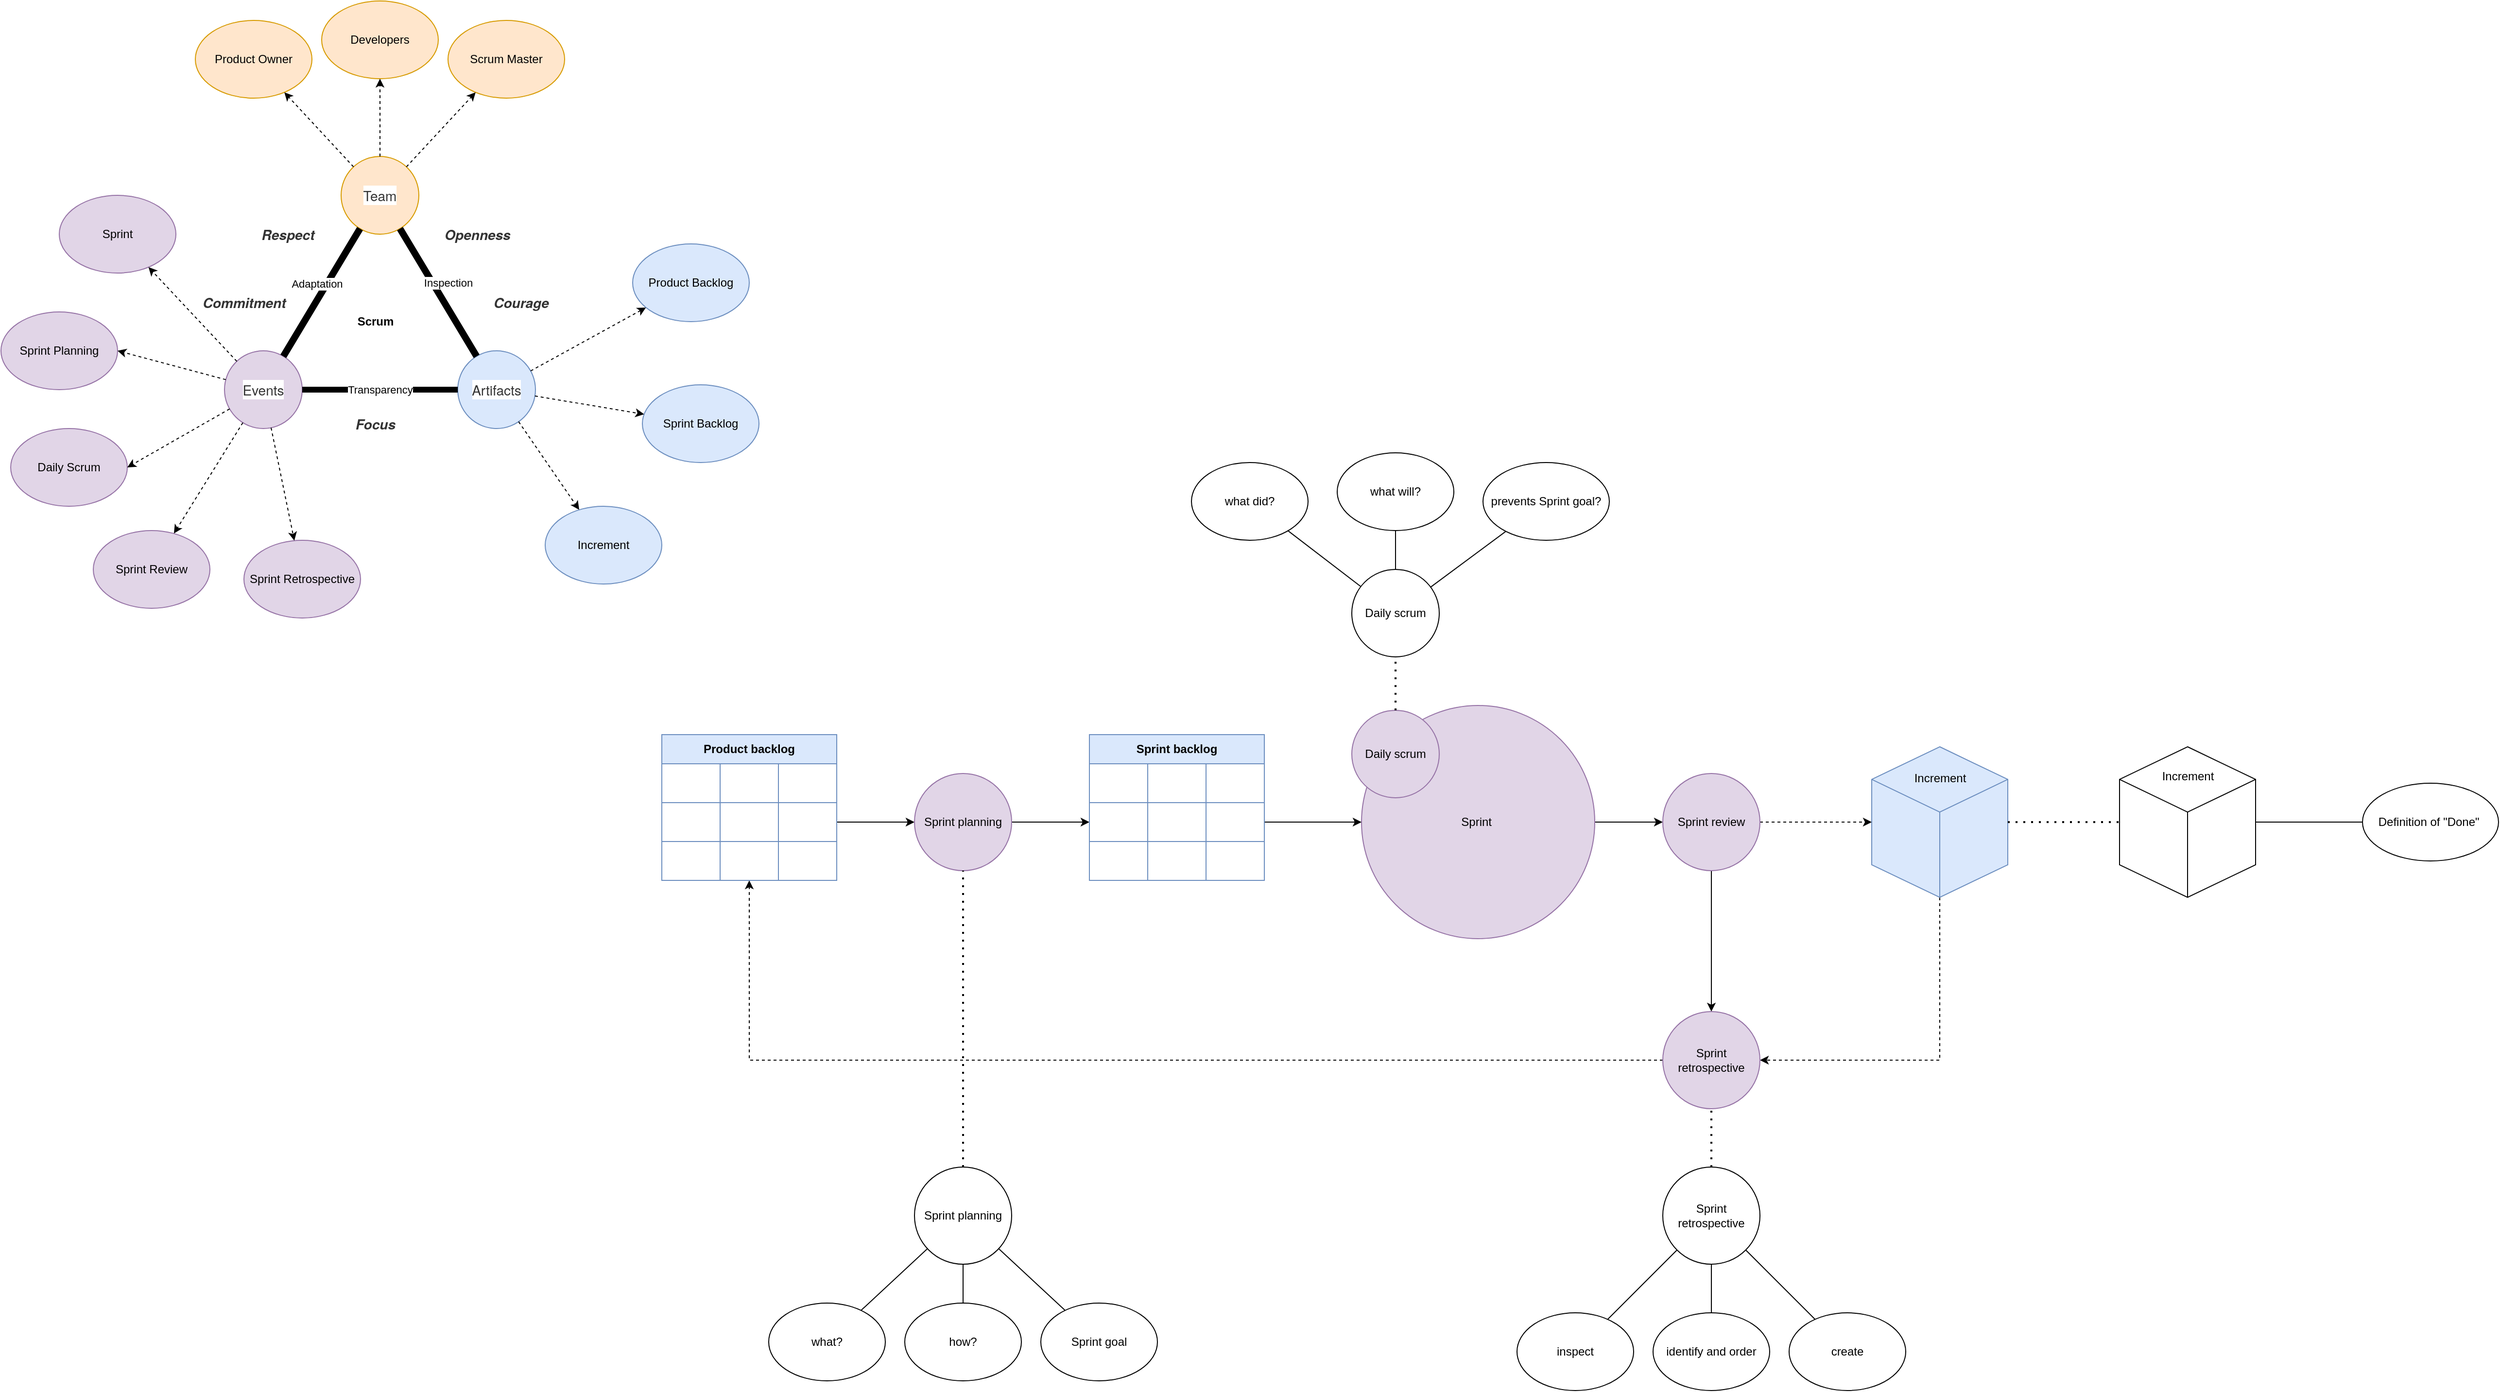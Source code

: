 <mxfile version="15.7.0" type="github">
  <diagram id="vTIlGKn34Agy7_nbuYvW" name="Page-1">
    <mxGraphModel dx="1888" dy="1679" grid="1" gridSize="10" guides="1" tooltips="1" connect="1" arrows="1" fold="1" page="1" pageScale="1" pageWidth="850" pageHeight="1100" math="0" shadow="0">
      <root>
        <mxCell id="0" />
        <mxCell id="1" parent="0" />
        <mxCell id="4XVsGeKiMnGcDN7NZz1f-46" style="edgeStyle=orthogonalEdgeStyle;rounded=0;orthogonalLoop=1;jettySize=auto;html=1;" parent="1" source="4XVsGeKiMnGcDN7NZz1f-1" target="pWea8SycgsO2kqLgSIZi-3" edge="1">
          <mxGeometry relative="1" as="geometry">
            <mxPoint x="920" y="325" as="targetPoint" />
          </mxGeometry>
        </mxCell>
        <mxCell id="4XVsGeKiMnGcDN7NZz1f-50" style="edgeStyle=orthogonalEdgeStyle;rounded=0;orthogonalLoop=1;jettySize=auto;html=1;" parent="1" source="pWea8SycgsO2kqLgSIZi-3" target="pWea8SycgsO2kqLgSIZi-4" edge="1">
          <mxGeometry relative="1" as="geometry">
            <mxPoint x="715" y="540" as="targetPoint" />
            <Array as="points">
              <mxPoint x="970" y="420" />
              <mxPoint x="970" y="420" />
            </Array>
          </mxGeometry>
        </mxCell>
        <mxCell id="4XVsGeKiMnGcDN7NZz1f-1" value="Sprint&amp;nbsp;" style="ellipse;whiteSpace=wrap;html=1;aspect=fixed;fillColor=#e1d5e7;strokeColor=#9673a6;" parent="1" vertex="1">
          <mxGeometry x="610" y="205" width="240" height="240" as="geometry" />
        </mxCell>
        <mxCell id="4XVsGeKiMnGcDN7NZz1f-32" style="edgeStyle=orthogonalEdgeStyle;rounded=0;orthogonalLoop=1;jettySize=auto;html=1;" parent="1" source="pWea8SycgsO2kqLgSIZi-2" target="4XVsGeKiMnGcDN7NZz1f-24" edge="1">
          <mxGeometry relative="1" as="geometry">
            <mxPoint x="260" y="325" as="sourcePoint" />
          </mxGeometry>
        </mxCell>
        <mxCell id="4XVsGeKiMnGcDN7NZz1f-17" style="edgeStyle=orthogonalEdgeStyle;rounded=0;orthogonalLoop=1;jettySize=auto;html=1;" parent="1" source="4XVsGeKiMnGcDN7NZz1f-8" target="pWea8SycgsO2kqLgSIZi-2" edge="1">
          <mxGeometry relative="1" as="geometry">
            <mxPoint x="140" y="325" as="targetPoint" />
          </mxGeometry>
        </mxCell>
        <mxCell id="4XVsGeKiMnGcDN7NZz1f-33" style="edgeStyle=orthogonalEdgeStyle;rounded=0;orthogonalLoop=1;jettySize=auto;html=1;" parent="1" source="4XVsGeKiMnGcDN7NZz1f-24" target="4XVsGeKiMnGcDN7NZz1f-1" edge="1">
          <mxGeometry relative="1" as="geometry" />
        </mxCell>
        <mxCell id="4XVsGeKiMnGcDN7NZz1f-36" value="&lt;span style=&quot;color: rgb(51 , 51 , 51) ; font-family: &amp;#34;helvetica neue&amp;#34; , &amp;#34;helvetica&amp;#34; , &amp;#34;arial&amp;#34; , sans-serif ; font-size: 14px ; background-color: rgb(255 , 255 , 255)&quot;&gt;Team&lt;/span&gt;" style="ellipse;whiteSpace=wrap;html=1;aspect=fixed;fillColor=#ffe6cc;strokeColor=#d79b00;" parent="1" vertex="1">
          <mxGeometry x="-440" y="-360" width="80" height="80" as="geometry" />
        </mxCell>
        <mxCell id="4XVsGeKiMnGcDN7NZz1f-37" value="&lt;span style=&quot;color: rgb(51 , 51 , 51) ; font-family: &amp;#34;helvetica neue&amp;#34; , &amp;#34;helvetica&amp;#34; , &amp;#34;arial&amp;#34; , sans-serif ; font-size: 14px ; background-color: rgb(255 , 255 , 255)&quot;&gt;Events&lt;/span&gt;" style="ellipse;whiteSpace=wrap;html=1;aspect=fixed;fillColor=#e1d5e7;strokeColor=#9673a6;" parent="1" vertex="1">
          <mxGeometry x="-560" y="-160" width="80" height="80" as="geometry" />
        </mxCell>
        <mxCell id="4XVsGeKiMnGcDN7NZz1f-38" value="&lt;span style=&quot;color: rgb(51 , 51 , 51) ; font-family: &amp;#34;helvetica neue&amp;#34; , &amp;#34;helvetica&amp;#34; , &amp;#34;arial&amp;#34; , sans-serif ; font-size: 14px ; background-color: rgb(255 , 255 , 255)&quot;&gt;Artifacts&lt;/span&gt;" style="ellipse;whiteSpace=wrap;html=1;aspect=fixed;fillColor=#dae8fc;strokeColor=#6c8ebf;" parent="1" vertex="1">
          <mxGeometry x="-320" y="-160" width="80" height="80" as="geometry" />
        </mxCell>
        <mxCell id="4XVsGeKiMnGcDN7NZz1f-39" value="Inspection" style="endArrow=none;html=1;strokeWidth=7;" parent="1" source="4XVsGeKiMnGcDN7NZz1f-38" target="4XVsGeKiMnGcDN7NZz1f-36" edge="1">
          <mxGeometry x="0.045" y="-14" width="50" height="50" relative="1" as="geometry">
            <mxPoint x="-10" y="-60" as="sourcePoint" />
            <mxPoint x="40" y="-110" as="targetPoint" />
            <mxPoint as="offset" />
          </mxGeometry>
        </mxCell>
        <mxCell id="4XVsGeKiMnGcDN7NZz1f-40" value="" style="endArrow=none;html=1;strokeWidth=7;" parent="1" source="4XVsGeKiMnGcDN7NZz1f-37" target="4XVsGeKiMnGcDN7NZz1f-36" edge="1">
          <mxGeometry width="50" height="50" relative="1" as="geometry">
            <mxPoint x="-90" as="sourcePoint" />
            <mxPoint x="-446.95" y="-220.442" as="targetPoint" />
          </mxGeometry>
        </mxCell>
        <mxCell id="qiKfdvFr4R7piAgloskP-28" value="Adaptation" style="edgeLabel;html=1;align=center;verticalAlign=middle;resizable=0;points=[];" parent="4XVsGeKiMnGcDN7NZz1f-40" vertex="1" connectable="0">
          <mxGeometry x="0.163" y="1" relative="1" as="geometry">
            <mxPoint x="-10.72" y="1.48" as="offset" />
          </mxGeometry>
        </mxCell>
        <mxCell id="4XVsGeKiMnGcDN7NZz1f-41" value="Transparency" style="endArrow=none;html=1;strokeWidth=6;" parent="1" source="4XVsGeKiMnGcDN7NZz1f-38" target="4XVsGeKiMnGcDN7NZz1f-37" edge="1">
          <mxGeometry width="50" height="50" relative="1" as="geometry">
            <mxPoint x="-10" y="-60" as="sourcePoint" />
            <mxPoint x="40" y="-110" as="targetPoint" />
          </mxGeometry>
        </mxCell>
        <mxCell id="4XVsGeKiMnGcDN7NZz1f-43" value="Scrum" style="text;html=1;align=center;verticalAlign=middle;resizable=0;points=[];autosize=1;fontStyle=1" parent="1" vertex="1">
          <mxGeometry x="-430" y="-200" width="50" height="20" as="geometry" />
        </mxCell>
        <mxCell id="4XVsGeKiMnGcDN7NZz1f-49" style="edgeStyle=orthogonalEdgeStyle;rounded=0;orthogonalLoop=1;jettySize=auto;html=1;dashed=1;" parent="1" source="4XVsGeKiMnGcDN7NZz1f-44" target="pWea8SycgsO2kqLgSIZi-4" edge="1">
          <mxGeometry relative="1" as="geometry">
            <Array as="points">
              <mxPoint x="1205" y="570" />
            </Array>
            <mxPoint x="775" y="570" as="targetPoint" />
          </mxGeometry>
        </mxCell>
        <mxCell id="4XVsGeKiMnGcDN7NZz1f-44" value="" style="html=1;whiteSpace=wrap;shape=isoCube2;backgroundOutline=1;isoAngle=15;fillColor=#dae8fc;strokeColor=#6c8ebf;" parent="1" vertex="1">
          <mxGeometry x="1135" y="247.5" width="140" height="155" as="geometry" />
        </mxCell>
        <mxCell id="4XVsGeKiMnGcDN7NZz1f-47" style="edgeStyle=orthogonalEdgeStyle;rounded=0;orthogonalLoop=1;jettySize=auto;html=1;dashed=1;" parent="1" source="pWea8SycgsO2kqLgSIZi-3" target="4XVsGeKiMnGcDN7NZz1f-44" edge="1">
          <mxGeometry relative="1" as="geometry">
            <mxPoint x="1040" y="325" as="sourcePoint" />
          </mxGeometry>
        </mxCell>
        <mxCell id="4XVsGeKiMnGcDN7NZz1f-51" style="edgeStyle=orthogonalEdgeStyle;rounded=0;orthogonalLoop=1;jettySize=auto;html=1;dashed=1;" parent="1" source="pWea8SycgsO2kqLgSIZi-4" target="4XVsGeKiMnGcDN7NZz1f-3" edge="1">
          <mxGeometry relative="1" as="geometry">
            <mxPoint x="655" y="570" as="sourcePoint" />
          </mxGeometry>
        </mxCell>
        <mxCell id="4XVsGeKiMnGcDN7NZz1f-19" value="Sprint backlog" style="shape=table;html=1;whiteSpace=wrap;startSize=30;container=1;collapsible=0;childLayout=tableLayout;fontStyle=1;align=center;fillColor=#dae8fc;strokeColor=#6c8ebf;" parent="1" vertex="1">
          <mxGeometry x="330" y="235" width="180" height="150" as="geometry" />
        </mxCell>
        <mxCell id="4XVsGeKiMnGcDN7NZz1f-20" value="" style="shape=partialRectangle;html=1;whiteSpace=wrap;collapsible=0;dropTarget=0;pointerEvents=0;fillColor=none;top=0;left=0;bottom=0;right=0;points=[[0,0.5],[1,0.5]];portConstraint=eastwest;" parent="4XVsGeKiMnGcDN7NZz1f-19" vertex="1">
          <mxGeometry y="30" width="180" height="40" as="geometry" />
        </mxCell>
        <mxCell id="4XVsGeKiMnGcDN7NZz1f-21" value="" style="shape=partialRectangle;html=1;whiteSpace=wrap;connectable=0;fillColor=none;top=0;left=0;bottom=0;right=0;overflow=hidden;" parent="4XVsGeKiMnGcDN7NZz1f-20" vertex="1">
          <mxGeometry width="60" height="40" as="geometry" />
        </mxCell>
        <mxCell id="4XVsGeKiMnGcDN7NZz1f-22" value="" style="shape=partialRectangle;html=1;whiteSpace=wrap;connectable=0;fillColor=none;top=0;left=0;bottom=0;right=0;overflow=hidden;" parent="4XVsGeKiMnGcDN7NZz1f-20" vertex="1">
          <mxGeometry x="60" width="60" height="40" as="geometry" />
        </mxCell>
        <mxCell id="4XVsGeKiMnGcDN7NZz1f-23" value="" style="shape=partialRectangle;html=1;whiteSpace=wrap;connectable=0;fillColor=none;top=0;left=0;bottom=0;right=0;overflow=hidden;" parent="4XVsGeKiMnGcDN7NZz1f-20" vertex="1">
          <mxGeometry x="120" width="60" height="40" as="geometry" />
        </mxCell>
        <mxCell id="4XVsGeKiMnGcDN7NZz1f-24" value="" style="shape=partialRectangle;html=1;whiteSpace=wrap;collapsible=0;dropTarget=0;pointerEvents=0;fillColor=none;top=0;left=0;bottom=0;right=0;points=[[0,0.5],[1,0.5]];portConstraint=eastwest;" parent="4XVsGeKiMnGcDN7NZz1f-19" vertex="1">
          <mxGeometry y="70" width="180" height="40" as="geometry" />
        </mxCell>
        <mxCell id="4XVsGeKiMnGcDN7NZz1f-25" value="" style="shape=partialRectangle;html=1;whiteSpace=wrap;connectable=0;fillColor=none;top=0;left=0;bottom=0;right=0;overflow=hidden;" parent="4XVsGeKiMnGcDN7NZz1f-24" vertex="1">
          <mxGeometry width="60" height="40" as="geometry" />
        </mxCell>
        <mxCell id="4XVsGeKiMnGcDN7NZz1f-26" value="" style="shape=partialRectangle;html=1;whiteSpace=wrap;connectable=0;fillColor=none;top=0;left=0;bottom=0;right=0;overflow=hidden;" parent="4XVsGeKiMnGcDN7NZz1f-24" vertex="1">
          <mxGeometry x="60" width="60" height="40" as="geometry" />
        </mxCell>
        <mxCell id="4XVsGeKiMnGcDN7NZz1f-27" value="" style="shape=partialRectangle;html=1;whiteSpace=wrap;connectable=0;fillColor=none;top=0;left=0;bottom=0;right=0;overflow=hidden;" parent="4XVsGeKiMnGcDN7NZz1f-24" vertex="1">
          <mxGeometry x="120" width="60" height="40" as="geometry" />
        </mxCell>
        <mxCell id="4XVsGeKiMnGcDN7NZz1f-28" value="" style="shape=partialRectangle;html=1;whiteSpace=wrap;collapsible=0;dropTarget=0;pointerEvents=0;fillColor=none;top=0;left=0;bottom=0;right=0;points=[[0,0.5],[1,0.5]];portConstraint=eastwest;" parent="4XVsGeKiMnGcDN7NZz1f-19" vertex="1">
          <mxGeometry y="110" width="180" height="40" as="geometry" />
        </mxCell>
        <mxCell id="4XVsGeKiMnGcDN7NZz1f-29" value="" style="shape=partialRectangle;html=1;whiteSpace=wrap;connectable=0;fillColor=none;top=0;left=0;bottom=0;right=0;overflow=hidden;" parent="4XVsGeKiMnGcDN7NZz1f-28" vertex="1">
          <mxGeometry width="60" height="40" as="geometry" />
        </mxCell>
        <mxCell id="4XVsGeKiMnGcDN7NZz1f-30" value="" style="shape=partialRectangle;html=1;whiteSpace=wrap;connectable=0;fillColor=none;top=0;left=0;bottom=0;right=0;overflow=hidden;" parent="4XVsGeKiMnGcDN7NZz1f-28" vertex="1">
          <mxGeometry x="60" width="60" height="40" as="geometry" />
        </mxCell>
        <mxCell id="4XVsGeKiMnGcDN7NZz1f-31" value="" style="shape=partialRectangle;html=1;whiteSpace=wrap;connectable=0;fillColor=none;top=0;left=0;bottom=0;right=0;overflow=hidden;" parent="4XVsGeKiMnGcDN7NZz1f-28" vertex="1">
          <mxGeometry x="120" width="60" height="40" as="geometry" />
        </mxCell>
        <mxCell id="4XVsGeKiMnGcDN7NZz1f-3" value="Product backlog" style="shape=table;html=1;whiteSpace=wrap;startSize=30;container=1;collapsible=0;childLayout=tableLayout;fontStyle=1;align=center;fillColor=#dae8fc;strokeColor=#6c8ebf;" parent="1" vertex="1">
          <mxGeometry x="-110" y="235" width="180" height="150" as="geometry" />
        </mxCell>
        <mxCell id="4XVsGeKiMnGcDN7NZz1f-4" value="" style="shape=partialRectangle;html=1;whiteSpace=wrap;collapsible=0;dropTarget=0;pointerEvents=0;fillColor=none;top=0;left=0;bottom=0;right=0;points=[[0,0.5],[1,0.5]];portConstraint=eastwest;" parent="4XVsGeKiMnGcDN7NZz1f-3" vertex="1">
          <mxGeometry y="30" width="180" height="40" as="geometry" />
        </mxCell>
        <mxCell id="4XVsGeKiMnGcDN7NZz1f-5" value="" style="shape=partialRectangle;html=1;whiteSpace=wrap;connectable=0;fillColor=none;top=0;left=0;bottom=0;right=0;overflow=hidden;" parent="4XVsGeKiMnGcDN7NZz1f-4" vertex="1">
          <mxGeometry width="60" height="40" as="geometry" />
        </mxCell>
        <mxCell id="4XVsGeKiMnGcDN7NZz1f-6" value="" style="shape=partialRectangle;html=1;whiteSpace=wrap;connectable=0;fillColor=none;top=0;left=0;bottom=0;right=0;overflow=hidden;" parent="4XVsGeKiMnGcDN7NZz1f-4" vertex="1">
          <mxGeometry x="60" width="60" height="40" as="geometry" />
        </mxCell>
        <mxCell id="4XVsGeKiMnGcDN7NZz1f-7" value="" style="shape=partialRectangle;html=1;whiteSpace=wrap;connectable=0;fillColor=none;top=0;left=0;bottom=0;right=0;overflow=hidden;" parent="4XVsGeKiMnGcDN7NZz1f-4" vertex="1">
          <mxGeometry x="120" width="60" height="40" as="geometry" />
        </mxCell>
        <mxCell id="4XVsGeKiMnGcDN7NZz1f-8" value="" style="shape=partialRectangle;html=1;whiteSpace=wrap;collapsible=0;dropTarget=0;pointerEvents=0;fillColor=none;top=0;left=0;bottom=0;right=0;points=[[0,0.5],[1,0.5]];portConstraint=eastwest;" parent="4XVsGeKiMnGcDN7NZz1f-3" vertex="1">
          <mxGeometry y="70" width="180" height="40" as="geometry" />
        </mxCell>
        <mxCell id="4XVsGeKiMnGcDN7NZz1f-9" value="" style="shape=partialRectangle;html=1;whiteSpace=wrap;connectable=0;fillColor=none;top=0;left=0;bottom=0;right=0;overflow=hidden;" parent="4XVsGeKiMnGcDN7NZz1f-8" vertex="1">
          <mxGeometry width="60" height="40" as="geometry" />
        </mxCell>
        <mxCell id="4XVsGeKiMnGcDN7NZz1f-10" value="" style="shape=partialRectangle;html=1;whiteSpace=wrap;connectable=0;fillColor=none;top=0;left=0;bottom=0;right=0;overflow=hidden;" parent="4XVsGeKiMnGcDN7NZz1f-8" vertex="1">
          <mxGeometry x="60" width="60" height="40" as="geometry" />
        </mxCell>
        <mxCell id="4XVsGeKiMnGcDN7NZz1f-11" value="" style="shape=partialRectangle;html=1;whiteSpace=wrap;connectable=0;fillColor=none;top=0;left=0;bottom=0;right=0;overflow=hidden;" parent="4XVsGeKiMnGcDN7NZz1f-8" vertex="1">
          <mxGeometry x="120" width="60" height="40" as="geometry" />
        </mxCell>
        <mxCell id="4XVsGeKiMnGcDN7NZz1f-12" value="" style="shape=partialRectangle;html=1;whiteSpace=wrap;collapsible=0;dropTarget=0;pointerEvents=0;fillColor=none;top=0;left=0;bottom=0;right=0;points=[[0,0.5],[1,0.5]];portConstraint=eastwest;" parent="4XVsGeKiMnGcDN7NZz1f-3" vertex="1">
          <mxGeometry y="110" width="180" height="40" as="geometry" />
        </mxCell>
        <mxCell id="4XVsGeKiMnGcDN7NZz1f-13" value="" style="shape=partialRectangle;html=1;whiteSpace=wrap;connectable=0;fillColor=none;top=0;left=0;bottom=0;right=0;overflow=hidden;" parent="4XVsGeKiMnGcDN7NZz1f-12" vertex="1">
          <mxGeometry width="60" height="40" as="geometry" />
        </mxCell>
        <mxCell id="4XVsGeKiMnGcDN7NZz1f-14" value="" style="shape=partialRectangle;html=1;whiteSpace=wrap;connectable=0;fillColor=none;top=0;left=0;bottom=0;right=0;overflow=hidden;" parent="4XVsGeKiMnGcDN7NZz1f-12" vertex="1">
          <mxGeometry x="60" width="60" height="40" as="geometry" />
        </mxCell>
        <mxCell id="4XVsGeKiMnGcDN7NZz1f-15" value="" style="shape=partialRectangle;html=1;whiteSpace=wrap;connectable=0;fillColor=none;top=0;left=0;bottom=0;right=0;overflow=hidden;" parent="4XVsGeKiMnGcDN7NZz1f-12" vertex="1">
          <mxGeometry x="120" width="60" height="40" as="geometry" />
        </mxCell>
        <mxCell id="4XVsGeKiMnGcDN7NZz1f-52" value="Increment" style="text;html=1;align=center;verticalAlign=middle;resizable=0;points=[];autosize=1;" parent="1" vertex="1">
          <mxGeometry x="1170" y="270" width="70" height="20" as="geometry" />
        </mxCell>
        <mxCell id="4XVsGeKiMnGcDN7NZz1f-55" value="what?" style="ellipse;whiteSpace=wrap;html=1;" parent="1" vertex="1">
          <mxGeometry y="820" width="120" height="80" as="geometry" />
        </mxCell>
        <mxCell id="4XVsGeKiMnGcDN7NZz1f-56" value="how?" style="ellipse;whiteSpace=wrap;html=1;" parent="1" vertex="1">
          <mxGeometry x="140" y="820" width="120" height="80" as="geometry" />
        </mxCell>
        <mxCell id="4XVsGeKiMnGcDN7NZz1f-57" value="Sprint goal" style="ellipse;whiteSpace=wrap;html=1;" parent="1" vertex="1">
          <mxGeometry x="280" y="820" width="120" height="80" as="geometry" />
        </mxCell>
        <mxCell id="4XVsGeKiMnGcDN7NZz1f-58" value="" style="endArrow=none;html=1;" parent="1" source="4XVsGeKiMnGcDN7NZz1f-55" target="pWea8SycgsO2kqLgSIZi-8" edge="1">
          <mxGeometry width="50" height="50" relative="1" as="geometry">
            <mxPoint x="70" y="790" as="sourcePoint" />
            <mxPoint x="165" y="770" as="targetPoint" />
          </mxGeometry>
        </mxCell>
        <mxCell id="4XVsGeKiMnGcDN7NZz1f-59" value="" style="endArrow=none;html=1;" parent="1" source="4XVsGeKiMnGcDN7NZz1f-56" target="pWea8SycgsO2kqLgSIZi-8" edge="1">
          <mxGeometry width="50" height="50" relative="1" as="geometry">
            <mxPoint x="350" y="760" as="sourcePoint" />
            <mxPoint x="200" y="770" as="targetPoint" />
          </mxGeometry>
        </mxCell>
        <mxCell id="4XVsGeKiMnGcDN7NZz1f-60" value="" style="endArrow=none;html=1;" parent="1" source="4XVsGeKiMnGcDN7NZz1f-57" target="pWea8SycgsO2kqLgSIZi-8" edge="1">
          <mxGeometry width="50" height="50" relative="1" as="geometry">
            <mxPoint x="370" y="780" as="sourcePoint" />
            <mxPoint x="235" y="770" as="targetPoint" />
          </mxGeometry>
        </mxCell>
        <mxCell id="4XVsGeKiMnGcDN7NZz1f-61" value="" style="html=1;whiteSpace=wrap;shape=isoCube2;backgroundOutline=1;isoAngle=15;" parent="1" vertex="1">
          <mxGeometry x="1390" y="247.5" width="140" height="155" as="geometry" />
        </mxCell>
        <mxCell id="4XVsGeKiMnGcDN7NZz1f-62" value="Increment" style="text;html=1;align=center;verticalAlign=middle;resizable=0;points=[];autosize=1;" parent="1" vertex="1">
          <mxGeometry x="1425" y="267.5" width="70" height="20" as="geometry" />
        </mxCell>
        <mxCell id="4XVsGeKiMnGcDN7NZz1f-63" value="Definition of &quot;Done&quot;&amp;nbsp;" style="ellipse;whiteSpace=wrap;html=1;" parent="1" vertex="1">
          <mxGeometry x="1640" y="285" width="140" height="80" as="geometry" />
        </mxCell>
        <mxCell id="4XVsGeKiMnGcDN7NZz1f-66" value="" style="endArrow=none;html=1;" parent="1" source="4XVsGeKiMnGcDN7NZz1f-63" target="4XVsGeKiMnGcDN7NZz1f-61" edge="1">
          <mxGeometry width="50" height="50" relative="1" as="geometry">
            <mxPoint x="1570" y="427.5" as="sourcePoint" />
            <mxPoint x="1620" y="377.5" as="targetPoint" />
          </mxGeometry>
        </mxCell>
        <mxCell id="4XVsGeKiMnGcDN7NZz1f-68" value="what did?" style="ellipse;whiteSpace=wrap;html=1;" parent="1" vertex="1">
          <mxGeometry x="435" y="-45" width="120" height="80" as="geometry" />
        </mxCell>
        <mxCell id="4XVsGeKiMnGcDN7NZz1f-69" value="what will?" style="ellipse;whiteSpace=wrap;html=1;" parent="1" vertex="1">
          <mxGeometry x="585" y="-55" width="120" height="80" as="geometry" />
        </mxCell>
        <mxCell id="4XVsGeKiMnGcDN7NZz1f-70" value="prevents Sprint goal?" style="ellipse;whiteSpace=wrap;html=1;" parent="1" vertex="1">
          <mxGeometry x="735" y="-45" width="130" height="80" as="geometry" />
        </mxCell>
        <mxCell id="4XVsGeKiMnGcDN7NZz1f-71" value="" style="endArrow=none;html=1;" parent="1" source="4XVsGeKiMnGcDN7NZz1f-68" target="pWea8SycgsO2kqLgSIZi-5" edge="1">
          <mxGeometry width="50" height="50" relative="1" as="geometry">
            <mxPoint x="415" y="155" as="sourcePoint" />
            <mxPoint x="600" y="65" as="targetPoint" />
          </mxGeometry>
        </mxCell>
        <mxCell id="4XVsGeKiMnGcDN7NZz1f-72" value="" style="endArrow=none;html=1;" parent="1" source="4XVsGeKiMnGcDN7NZz1f-69" target="pWea8SycgsO2kqLgSIZi-5" edge="1">
          <mxGeometry width="50" height="50" relative="1" as="geometry">
            <mxPoint x="785" y="105" as="sourcePoint" />
            <mxPoint x="645" y="65" as="targetPoint" />
          </mxGeometry>
        </mxCell>
        <mxCell id="4XVsGeKiMnGcDN7NZz1f-73" value="" style="endArrow=none;html=1;" parent="1" source="4XVsGeKiMnGcDN7NZz1f-70" target="pWea8SycgsO2kqLgSIZi-5" edge="1">
          <mxGeometry width="50" height="50" relative="1" as="geometry">
            <mxPoint x="755" y="105" as="sourcePoint" />
            <mxPoint x="691.5" y="65" as="targetPoint" />
          </mxGeometry>
        </mxCell>
        <mxCell id="4XVsGeKiMnGcDN7NZz1f-75" value="inspect" style="ellipse;whiteSpace=wrap;html=1;" parent="1" vertex="1">
          <mxGeometry x="770" y="830" width="120" height="80" as="geometry" />
        </mxCell>
        <mxCell id="4XVsGeKiMnGcDN7NZz1f-76" value="identify and order" style="ellipse;whiteSpace=wrap;html=1;" parent="1" vertex="1">
          <mxGeometry x="910" y="830" width="120" height="80" as="geometry" />
        </mxCell>
        <mxCell id="4XVsGeKiMnGcDN7NZz1f-77" value="create" style="ellipse;whiteSpace=wrap;html=1;" parent="1" vertex="1">
          <mxGeometry x="1050" y="830" width="120" height="80" as="geometry" />
        </mxCell>
        <mxCell id="4XVsGeKiMnGcDN7NZz1f-78" value="" style="endArrow=none;html=1;" parent="1" source="4XVsGeKiMnGcDN7NZz1f-75" target="pWea8SycgsO2kqLgSIZi-7" edge="1">
          <mxGeometry width="50" height="50" relative="1" as="geometry">
            <mxPoint x="830" y="780" as="sourcePoint" />
            <mxPoint x="937.692" y="770" as="targetPoint" />
          </mxGeometry>
        </mxCell>
        <mxCell id="4XVsGeKiMnGcDN7NZz1f-79" value="" style="endArrow=none;html=1;" parent="1" source="4XVsGeKiMnGcDN7NZz1f-76" target="pWea8SycgsO2kqLgSIZi-7" edge="1">
          <mxGeometry width="50" height="50" relative="1" as="geometry">
            <mxPoint x="1120" y="820" as="sourcePoint" />
            <mxPoint x="970" y="770" as="targetPoint" />
          </mxGeometry>
        </mxCell>
        <mxCell id="4XVsGeKiMnGcDN7NZz1f-80" value="" style="endArrow=none;html=1;" parent="1" source="4XVsGeKiMnGcDN7NZz1f-77" target="pWea8SycgsO2kqLgSIZi-7" edge="1">
          <mxGeometry width="50" height="50" relative="1" as="geometry">
            <mxPoint x="1110" y="780" as="sourcePoint" />
            <mxPoint x="1002.308" y="770" as="targetPoint" />
          </mxGeometry>
        </mxCell>
        <mxCell id="pWea8SycgsO2kqLgSIZi-1" value="&lt;span&gt;Daily scrum&lt;/span&gt;" style="ellipse;whiteSpace=wrap;html=1;aspect=fixed;fillColor=#e1d5e7;strokeColor=#9673a6;" parent="1" vertex="1">
          <mxGeometry x="600" y="210" width="90" height="90" as="geometry" />
        </mxCell>
        <mxCell id="pWea8SycgsO2kqLgSIZi-2" value="&lt;span&gt;Sprint planning&lt;/span&gt;" style="ellipse;whiteSpace=wrap;html=1;aspect=fixed;fillColor=#e1d5e7;strokeColor=#9673a6;" parent="1" vertex="1">
          <mxGeometry x="150" y="275" width="100" height="100" as="geometry" />
        </mxCell>
        <mxCell id="pWea8SycgsO2kqLgSIZi-3" value="Sprint review" style="ellipse;whiteSpace=wrap;html=1;aspect=fixed;fillColor=#e1d5e7;strokeColor=#9673a6;" parent="1" vertex="1">
          <mxGeometry x="920" y="275" width="100" height="100" as="geometry" />
        </mxCell>
        <mxCell id="pWea8SycgsO2kqLgSIZi-4" value="Sprint retrospective" style="ellipse;whiteSpace=wrap;html=1;aspect=fixed;fillColor=#e1d5e7;strokeColor=#9673a6;" parent="1" vertex="1">
          <mxGeometry x="920" y="520" width="100" height="100" as="geometry" />
        </mxCell>
        <mxCell id="pWea8SycgsO2kqLgSIZi-5" value="&lt;span&gt;Daily scrum&lt;/span&gt;" style="ellipse;whiteSpace=wrap;html=1;aspect=fixed;" parent="1" vertex="1">
          <mxGeometry x="600" y="65" width="90" height="90" as="geometry" />
        </mxCell>
        <mxCell id="pWea8SycgsO2kqLgSIZi-7" value="Sprint retrospective" style="ellipse;whiteSpace=wrap;html=1;aspect=fixed;" parent="1" vertex="1">
          <mxGeometry x="920" y="680" width="100" height="100" as="geometry" />
        </mxCell>
        <mxCell id="pWea8SycgsO2kqLgSIZi-8" value="&lt;span&gt;Sprint planning&lt;/span&gt;" style="ellipse;whiteSpace=wrap;html=1;aspect=fixed;" parent="1" vertex="1">
          <mxGeometry x="150" y="680" width="100" height="100" as="geometry" />
        </mxCell>
        <mxCell id="pWea8SycgsO2kqLgSIZi-11" value="" style="endArrow=none;dashed=1;html=1;dashPattern=1 3;strokeWidth=2;" parent="1" source="pWea8SycgsO2kqLgSIZi-1" target="pWea8SycgsO2kqLgSIZi-5" edge="1">
          <mxGeometry width="50" height="50" relative="1" as="geometry">
            <mxPoint x="870" y="130" as="sourcePoint" />
            <mxPoint x="920" y="80" as="targetPoint" />
          </mxGeometry>
        </mxCell>
        <mxCell id="pWea8SycgsO2kqLgSIZi-12" value="" style="endArrow=none;dashed=1;html=1;dashPattern=1 3;strokeWidth=2;entryX=0.5;entryY=1;entryDx=0;entryDy=0;" parent="1" source="pWea8SycgsO2kqLgSIZi-8" target="pWea8SycgsO2kqLgSIZi-2" edge="1">
          <mxGeometry width="50" height="50" relative="1" as="geometry">
            <mxPoint x="330" y="670" as="sourcePoint" />
            <mxPoint x="380" y="620" as="targetPoint" />
          </mxGeometry>
        </mxCell>
        <mxCell id="pWea8SycgsO2kqLgSIZi-13" value="" style="endArrow=none;dashed=1;html=1;dashPattern=1 3;strokeWidth=2;" parent="1" source="pWea8SycgsO2kqLgSIZi-7" target="pWea8SycgsO2kqLgSIZi-4" edge="1">
          <mxGeometry width="50" height="50" relative="1" as="geometry">
            <mxPoint x="900" y="690" as="sourcePoint" />
            <mxPoint x="950" y="640" as="targetPoint" />
          </mxGeometry>
        </mxCell>
        <mxCell id="pWea8SycgsO2kqLgSIZi-14" value="" style="endArrow=none;dashed=1;html=1;dashPattern=1 3;strokeWidth=2;exitX=1;exitY=0.5;exitDx=0;exitDy=0;exitPerimeter=0;" parent="1" source="4XVsGeKiMnGcDN7NZz1f-44" target="4XVsGeKiMnGcDN7NZz1f-61" edge="1">
          <mxGeometry width="50" height="50" relative="1" as="geometry">
            <mxPoint x="1370" y="80" as="sourcePoint" />
            <mxPoint x="1420" y="30" as="targetPoint" />
          </mxGeometry>
        </mxCell>
        <mxCell id="qiKfdvFr4R7piAgloskP-3" value="Product Owner" style="ellipse;whiteSpace=wrap;html=1;fillColor=#ffe6cc;strokeColor=#d79b00;" parent="1" vertex="1">
          <mxGeometry x="-590" y="-500" width="120" height="80" as="geometry" />
        </mxCell>
        <mxCell id="qiKfdvFr4R7piAgloskP-4" value="Developers" style="ellipse;whiteSpace=wrap;html=1;fillColor=#ffe6cc;strokeColor=#d79b00;" parent="1" vertex="1">
          <mxGeometry x="-460" y="-520" width="120" height="80" as="geometry" />
        </mxCell>
        <mxCell id="qiKfdvFr4R7piAgloskP-5" value="Scrum Master" style="ellipse;whiteSpace=wrap;html=1;fillColor=#ffe6cc;strokeColor=#d79b00;" parent="1" vertex="1">
          <mxGeometry x="-330" y="-500" width="120" height="80" as="geometry" />
        </mxCell>
        <mxCell id="qiKfdvFr4R7piAgloskP-9" value="" style="endArrow=classic;html=1;dashed=1;" parent="1" source="4XVsGeKiMnGcDN7NZz1f-36" target="qiKfdvFr4R7piAgloskP-3" edge="1">
          <mxGeometry width="50" height="50" relative="1" as="geometry">
            <mxPoint x="-575" y="-420" as="sourcePoint" />
            <mxPoint x="-525" y="-470" as="targetPoint" />
          </mxGeometry>
        </mxCell>
        <mxCell id="qiKfdvFr4R7piAgloskP-10" value="" style="endArrow=classic;html=1;dashed=1;" parent="1" source="4XVsGeKiMnGcDN7NZz1f-36" target="qiKfdvFr4R7piAgloskP-4" edge="1">
          <mxGeometry width="50" height="50" relative="1" as="geometry">
            <mxPoint x="-325" y="-370" as="sourcePoint" />
            <mxPoint x="-429.667" y="-480.158" as="targetPoint" />
          </mxGeometry>
        </mxCell>
        <mxCell id="qiKfdvFr4R7piAgloskP-11" value="" style="endArrow=classic;html=1;dashed=1;" parent="1" source="4XVsGeKiMnGcDN7NZz1f-36" target="qiKfdvFr4R7piAgloskP-5" edge="1">
          <mxGeometry width="50" height="50" relative="1" as="geometry">
            <mxPoint x="-345" y="-330" as="sourcePoint" />
            <mxPoint x="-295" y="-380" as="targetPoint" />
          </mxGeometry>
        </mxCell>
        <mxCell id="qiKfdvFr4R7piAgloskP-12" value="Sprint" style="ellipse;whiteSpace=wrap;html=1;fillColor=#e1d5e7;strokeColor=#9673a6;" parent="1" vertex="1">
          <mxGeometry x="-730" y="-320" width="120" height="80" as="geometry" />
        </mxCell>
        <mxCell id="qiKfdvFr4R7piAgloskP-13" value="Sprint Planning" style="ellipse;whiteSpace=wrap;html=1;fillColor=#e1d5e7;strokeColor=#9673a6;" parent="1" vertex="1">
          <mxGeometry x="-790" y="-200" width="120" height="80" as="geometry" />
        </mxCell>
        <mxCell id="qiKfdvFr4R7piAgloskP-14" value="Daily Scrum" style="ellipse;whiteSpace=wrap;html=1;fillColor=#e1d5e7;strokeColor=#9673a6;" parent="1" vertex="1">
          <mxGeometry x="-780" y="-80" width="120" height="80" as="geometry" />
        </mxCell>
        <mxCell id="qiKfdvFr4R7piAgloskP-15" value="Sprint Review" style="ellipse;whiteSpace=wrap;html=1;fillColor=#e1d5e7;strokeColor=#9673a6;" parent="1" vertex="1">
          <mxGeometry x="-695" y="25" width="120" height="80" as="geometry" />
        </mxCell>
        <mxCell id="qiKfdvFr4R7piAgloskP-16" value="Sprint Retrospective" style="ellipse;whiteSpace=wrap;html=1;fillColor=#e1d5e7;strokeColor=#9673a6;" parent="1" vertex="1">
          <mxGeometry x="-540" y="35" width="120" height="80" as="geometry" />
        </mxCell>
        <mxCell id="qiKfdvFr4R7piAgloskP-17" value="" style="endArrow=classic;html=1;dashed=1;" parent="1" source="4XVsGeKiMnGcDN7NZz1f-37" target="qiKfdvFr4R7piAgloskP-12" edge="1">
          <mxGeometry width="50" height="50" relative="1" as="geometry">
            <mxPoint x="-620" y="-160" as="sourcePoint" />
            <mxPoint x="-570" y="-210" as="targetPoint" />
          </mxGeometry>
        </mxCell>
        <mxCell id="qiKfdvFr4R7piAgloskP-18" value="" style="endArrow=classic;html=1;entryX=1;entryY=0.5;entryDx=0;entryDy=0;dashed=1;" parent="1" source="4XVsGeKiMnGcDN7NZz1f-37" target="qiKfdvFr4R7piAgloskP-13" edge="1">
          <mxGeometry width="50" height="50" relative="1" as="geometry">
            <mxPoint x="-610" y="-20" as="sourcePoint" />
            <mxPoint x="-560" y="-70" as="targetPoint" />
          </mxGeometry>
        </mxCell>
        <mxCell id="qiKfdvFr4R7piAgloskP-19" value="" style="endArrow=classic;html=1;entryX=1;entryY=0.5;entryDx=0;entryDy=0;dashed=1;" parent="1" source="4XVsGeKiMnGcDN7NZz1f-37" target="qiKfdvFr4R7piAgloskP-14" edge="1">
          <mxGeometry width="50" height="50" relative="1" as="geometry">
            <mxPoint x="-590" y="-30" as="sourcePoint" />
            <mxPoint x="-540" y="-80" as="targetPoint" />
          </mxGeometry>
        </mxCell>
        <mxCell id="qiKfdvFr4R7piAgloskP-20" value="" style="endArrow=classic;html=1;dashed=1;" parent="1" source="4XVsGeKiMnGcDN7NZz1f-37" target="qiKfdvFr4R7piAgloskP-15" edge="1">
          <mxGeometry width="50" height="50" relative="1" as="geometry">
            <mxPoint x="-560" y="-20" as="sourcePoint" />
            <mxPoint x="-510" y="-70" as="targetPoint" />
          </mxGeometry>
        </mxCell>
        <mxCell id="qiKfdvFr4R7piAgloskP-21" value="" style="endArrow=classic;html=1;dashed=1;" parent="1" source="4XVsGeKiMnGcDN7NZz1f-37" target="qiKfdvFr4R7piAgloskP-16" edge="1">
          <mxGeometry width="50" height="50" relative="1" as="geometry">
            <mxPoint x="-490" y="-40" as="sourcePoint" />
            <mxPoint x="-440" y="-90" as="targetPoint" />
          </mxGeometry>
        </mxCell>
        <mxCell id="qiKfdvFr4R7piAgloskP-22" value="Product Backlog" style="ellipse;whiteSpace=wrap;html=1;fillColor=#dae8fc;strokeColor=#6c8ebf;" parent="1" vertex="1">
          <mxGeometry x="-140" y="-270" width="120" height="80" as="geometry" />
        </mxCell>
        <mxCell id="qiKfdvFr4R7piAgloskP-23" value="Sprint Backlog" style="ellipse;whiteSpace=wrap;html=1;fillColor=#dae8fc;strokeColor=#6c8ebf;" parent="1" vertex="1">
          <mxGeometry x="-130" y="-125" width="120" height="80" as="geometry" />
        </mxCell>
        <mxCell id="qiKfdvFr4R7piAgloskP-24" value="Increment" style="ellipse;whiteSpace=wrap;html=1;fillColor=#dae8fc;strokeColor=#6c8ebf;" parent="1" vertex="1">
          <mxGeometry x="-230" width="120" height="80" as="geometry" />
        </mxCell>
        <mxCell id="qiKfdvFr4R7piAgloskP-25" value="" style="endArrow=classic;html=1;dashed=1;" parent="1" source="4XVsGeKiMnGcDN7NZz1f-38" target="qiKfdvFr4R7piAgloskP-22" edge="1">
          <mxGeometry width="50" height="50" relative="1" as="geometry">
            <mxPoint x="30" y="-70" as="sourcePoint" />
            <mxPoint x="80" y="-120" as="targetPoint" />
          </mxGeometry>
        </mxCell>
        <mxCell id="qiKfdvFr4R7piAgloskP-26" value="" style="endArrow=classic;html=1;dashed=1;" parent="1" source="4XVsGeKiMnGcDN7NZz1f-38" target="qiKfdvFr4R7piAgloskP-23" edge="1">
          <mxGeometry width="50" height="50" relative="1" as="geometry">
            <mxPoint x="10" y="-50" as="sourcePoint" />
            <mxPoint x="60" y="-100" as="targetPoint" />
          </mxGeometry>
        </mxCell>
        <mxCell id="qiKfdvFr4R7piAgloskP-27" value="" style="endArrow=classic;html=1;dashed=1;" parent="1" source="4XVsGeKiMnGcDN7NZz1f-38" target="qiKfdvFr4R7piAgloskP-24" edge="1">
          <mxGeometry width="50" height="50" relative="1" as="geometry">
            <mxPoint x="50" y="-110" as="sourcePoint" />
            <mxPoint x="100" y="-160" as="targetPoint" />
          </mxGeometry>
        </mxCell>
        <mxCell id="--FnyJ7yt4JysMKt7wGG-2" value="&lt;span style=&quot;box-sizing: border-box ; font-weight: 700 ; color: rgb(51 , 51 , 51) ; font-family: &amp;#34;helvetica neue&amp;#34; , &amp;#34;helvetica&amp;#34; , &amp;#34;arial&amp;#34; , sans-serif ; font-size: 14px ; background-color: rgb(255 , 255 , 255)&quot;&gt;&lt;em style=&quot;box-sizing: border-box&quot;&gt;Commitment&lt;/em&gt;&lt;/span&gt;" style="text;html=1;align=center;verticalAlign=middle;resizable=0;points=[];autosize=1;strokeColor=none;fillColor=none;" vertex="1" parent="1">
          <mxGeometry x="-590" y="-220" width="100" height="20" as="geometry" />
        </mxCell>
        <mxCell id="--FnyJ7yt4JysMKt7wGG-3" value="&lt;span style=&quot;box-sizing: border-box ; font-weight: 700 ; color: rgb(51 , 51 , 51) ; font-family: &amp;#34;helvetica neue&amp;#34; , &amp;#34;helvetica&amp;#34; , &amp;#34;arial&amp;#34; , sans-serif ; font-size: 14px ; background-color: rgb(255 , 255 , 255)&quot;&gt;&lt;em style=&quot;box-sizing: border-box&quot;&gt;Focus&lt;/em&gt;&lt;/span&gt;" style="text;html=1;align=center;verticalAlign=middle;resizable=0;points=[];autosize=1;strokeColor=none;fillColor=none;" vertex="1" parent="1">
          <mxGeometry x="-435" y="-95" width="60" height="20" as="geometry" />
        </mxCell>
        <mxCell id="--FnyJ7yt4JysMKt7wGG-4" value="&lt;span style=&quot;box-sizing: border-box ; font-weight: 700 ; color: rgb(51 , 51 , 51) ; font-family: &amp;#34;helvetica neue&amp;#34; , &amp;#34;helvetica&amp;#34; , &amp;#34;arial&amp;#34; , sans-serif ; font-size: 14px ; background-color: rgb(255 , 255 , 255)&quot;&gt;&lt;em style=&quot;box-sizing: border-box&quot;&gt;Openness&lt;/em&gt;&lt;/span&gt;" style="text;html=1;align=center;verticalAlign=middle;resizable=0;points=[];autosize=1;strokeColor=none;fillColor=none;" vertex="1" parent="1">
          <mxGeometry x="-340" y="-290" width="80" height="20" as="geometry" />
        </mxCell>
        <mxCell id="--FnyJ7yt4JysMKt7wGG-5" value="&lt;span style=&quot;box-sizing: border-box ; font-weight: 700 ; color: rgb(51 , 51 , 51) ; font-family: &amp;#34;helvetica neue&amp;#34; , &amp;#34;helvetica&amp;#34; , &amp;#34;arial&amp;#34; , sans-serif ; font-size: 14px ; background-color: rgb(255 , 255 , 255)&quot;&gt;&lt;em style=&quot;box-sizing: border-box&quot;&gt;Respect&lt;/em&gt;&lt;/span&gt;" style="text;html=1;align=center;verticalAlign=middle;resizable=0;points=[];autosize=1;strokeColor=none;fillColor=none;" vertex="1" parent="1">
          <mxGeometry x="-530" y="-290" width="70" height="20" as="geometry" />
        </mxCell>
        <mxCell id="--FnyJ7yt4JysMKt7wGG-6" value="&lt;span style=&quot;box-sizing: border-box ; font-weight: 700 ; color: rgb(51 , 51 , 51) ; font-family: &amp;#34;helvetica neue&amp;#34; , &amp;#34;helvetica&amp;#34; , &amp;#34;arial&amp;#34; , sans-serif ; font-size: 14px ; background-color: rgb(255 , 255 , 255)&quot;&gt;&lt;em style=&quot;box-sizing: border-box&quot;&gt;Courage&lt;/em&gt;&lt;/span&gt;" style="text;html=1;align=center;verticalAlign=middle;resizable=0;points=[];autosize=1;strokeColor=none;fillColor=none;" vertex="1" parent="1">
          <mxGeometry x="-290" y="-220" width="70" height="20" as="geometry" />
        </mxCell>
      </root>
    </mxGraphModel>
  </diagram>
</mxfile>
